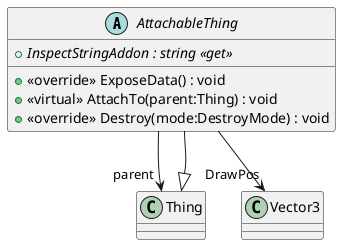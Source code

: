 @startuml
abstract class AttachableThing {
    + {abstract} InspectStringAddon : string <<get>>
    + <<override>> ExposeData() : void
    + <<virtual>> AttachTo(parent:Thing) : void
    + <<override>> Destroy(mode:DestroyMode) : void
}
Thing <|-- AttachableThing
AttachableThing --> "parent" Thing
AttachableThing --> "DrawPos" Vector3
@enduml
